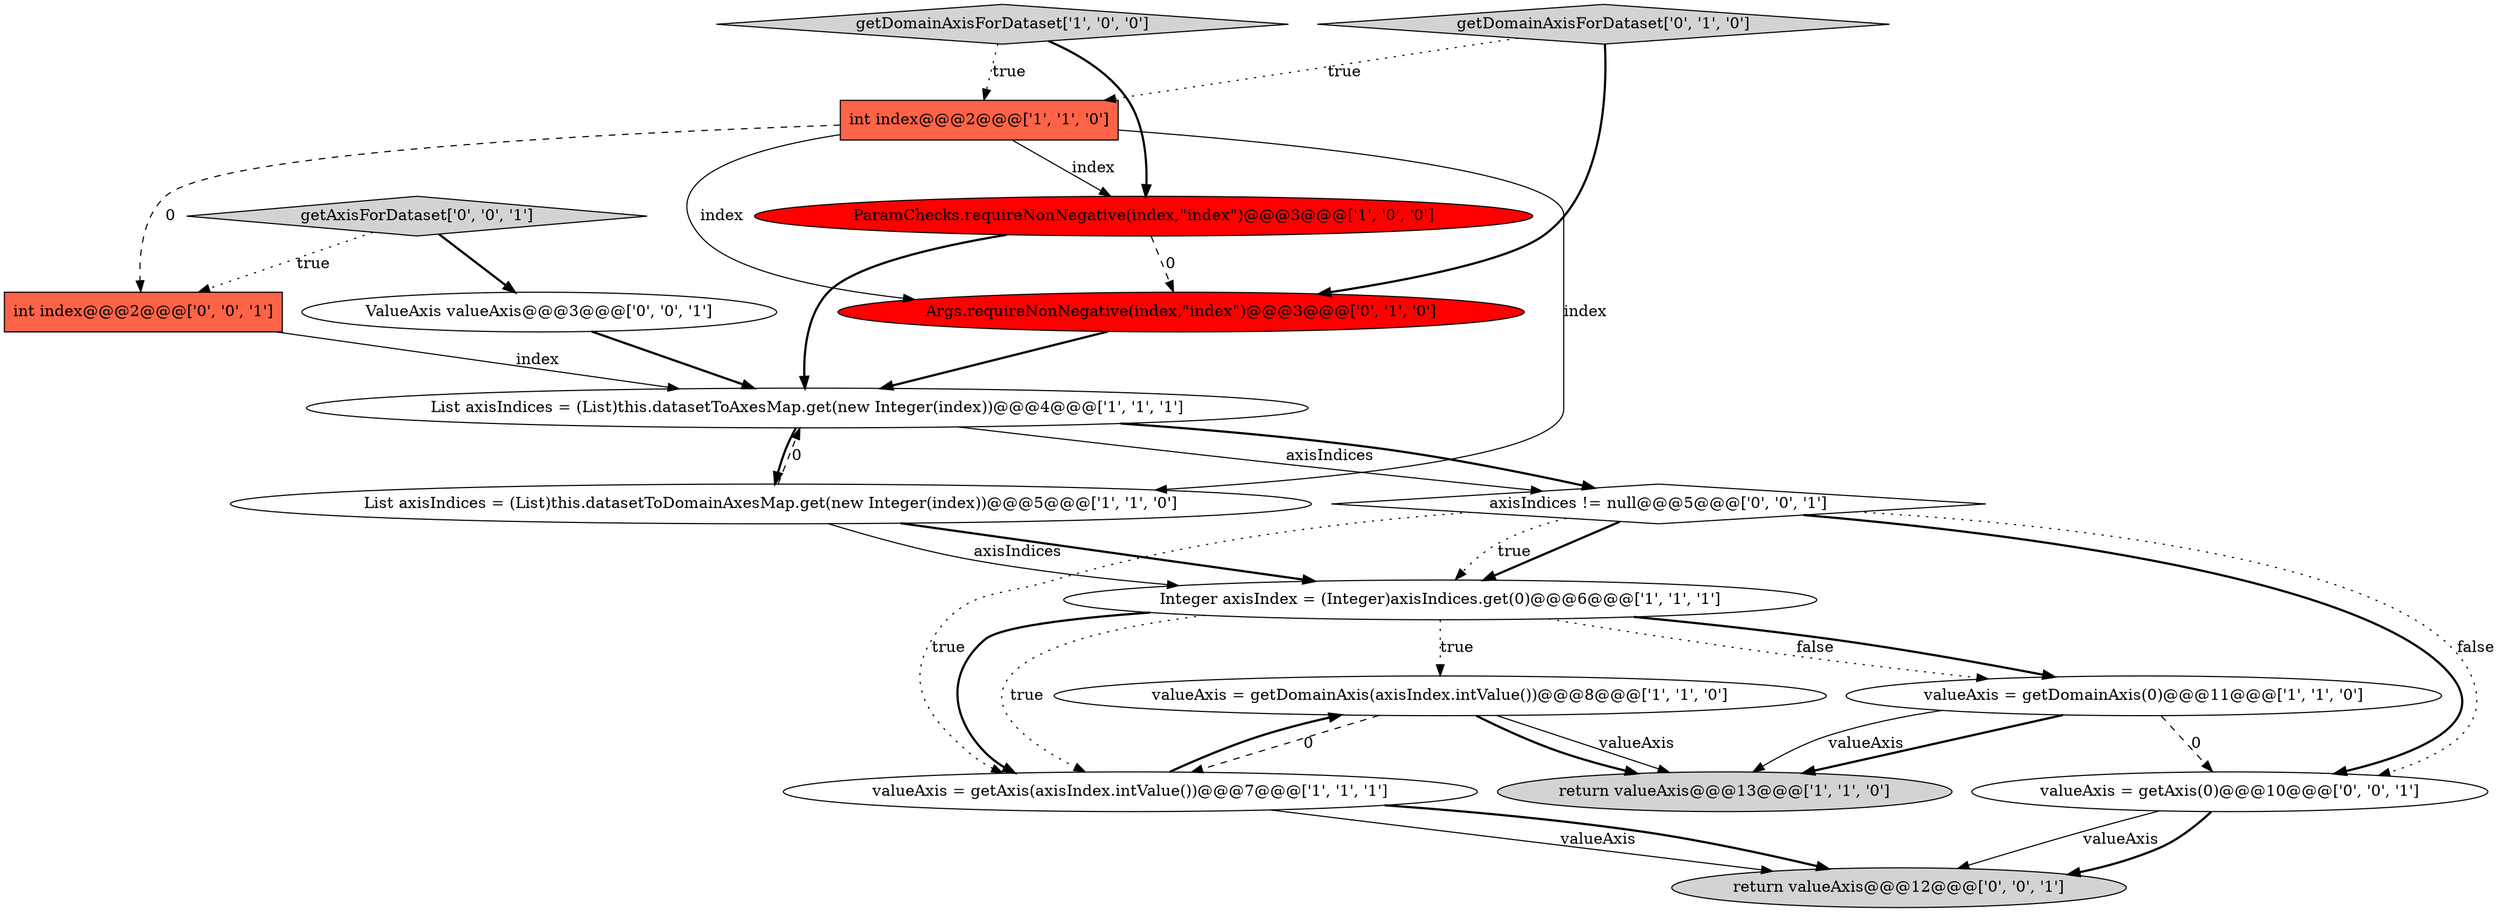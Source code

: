 digraph {
3 [style = filled, label = "getDomainAxisForDataset['1', '0', '0']", fillcolor = lightgray, shape = diamond image = "AAA0AAABBB1BBB"];
9 [style = filled, label = "List axisIndices = (List)this.datasetToAxesMap.get(new Integer(index))@@@4@@@['1', '1', '1']", fillcolor = white, shape = ellipse image = "AAA0AAABBB1BBB"];
16 [style = filled, label = "int index@@@2@@@['0', '0', '1']", fillcolor = tomato, shape = box image = "AAA0AAABBB3BBB"];
5 [style = filled, label = "ParamChecks.requireNonNegative(index,\"index\")@@@3@@@['1', '0', '0']", fillcolor = red, shape = ellipse image = "AAA1AAABBB1BBB"];
11 [style = filled, label = "Args.requireNonNegative(index,\"index\")@@@3@@@['0', '1', '0']", fillcolor = red, shape = ellipse image = "AAA1AAABBB2BBB"];
14 [style = filled, label = "getAxisForDataset['0', '0', '1']", fillcolor = lightgray, shape = diamond image = "AAA0AAABBB3BBB"];
7 [style = filled, label = "return valueAxis@@@13@@@['1', '1', '0']", fillcolor = lightgray, shape = ellipse image = "AAA0AAABBB1BBB"];
15 [style = filled, label = "axisIndices != null@@@5@@@['0', '0', '1']", fillcolor = white, shape = diamond image = "AAA0AAABBB3BBB"];
2 [style = filled, label = "valueAxis = getDomainAxis(0)@@@11@@@['1', '1', '0']", fillcolor = white, shape = ellipse image = "AAA0AAABBB1BBB"];
10 [style = filled, label = "getDomainAxisForDataset['0', '1', '0']", fillcolor = lightgray, shape = diamond image = "AAA0AAABBB2BBB"];
1 [style = filled, label = "Integer axisIndex = (Integer)axisIndices.get(0)@@@6@@@['1', '1', '1']", fillcolor = white, shape = ellipse image = "AAA0AAABBB1BBB"];
8 [style = filled, label = "int index@@@2@@@['1', '1', '0']", fillcolor = tomato, shape = box image = "AAA0AAABBB1BBB"];
0 [style = filled, label = "valueAxis = getDomainAxis(axisIndex.intValue())@@@8@@@['1', '1', '0']", fillcolor = white, shape = ellipse image = "AAA0AAABBB1BBB"];
6 [style = filled, label = "valueAxis = getAxis(axisIndex.intValue())@@@7@@@['1', '1', '1']", fillcolor = white, shape = ellipse image = "AAA0AAABBB1BBB"];
12 [style = filled, label = "ValueAxis valueAxis@@@3@@@['0', '0', '1']", fillcolor = white, shape = ellipse image = "AAA0AAABBB3BBB"];
17 [style = filled, label = "valueAxis = getAxis(0)@@@10@@@['0', '0', '1']", fillcolor = white, shape = ellipse image = "AAA0AAABBB3BBB"];
4 [style = filled, label = "List axisIndices = (List)this.datasetToDomainAxesMap.get(new Integer(index))@@@5@@@['1', '1', '0']", fillcolor = white, shape = ellipse image = "AAA0AAABBB1BBB"];
13 [style = filled, label = "return valueAxis@@@12@@@['0', '0', '1']", fillcolor = lightgray, shape = ellipse image = "AAA0AAABBB3BBB"];
10->8 [style = dotted, label="true"];
8->16 [style = dashed, label="0"];
5->9 [style = bold, label=""];
6->13 [style = solid, label="valueAxis"];
9->4 [style = bold, label=""];
0->6 [style = dashed, label="0"];
8->11 [style = solid, label="index"];
6->0 [style = bold, label=""];
17->13 [style = solid, label="valueAxis"];
11->9 [style = bold, label=""];
12->9 [style = bold, label=""];
2->17 [style = dashed, label="0"];
0->7 [style = solid, label="valueAxis"];
1->2 [style = dotted, label="false"];
0->7 [style = bold, label=""];
14->16 [style = dotted, label="true"];
8->5 [style = solid, label="index"];
8->4 [style = solid, label="index"];
4->9 [style = dashed, label="0"];
15->17 [style = bold, label=""];
3->5 [style = bold, label=""];
15->17 [style = dotted, label="false"];
1->6 [style = bold, label=""];
16->9 [style = solid, label="index"];
5->11 [style = dashed, label="0"];
9->15 [style = solid, label="axisIndices"];
15->1 [style = bold, label=""];
9->15 [style = bold, label=""];
15->1 [style = dotted, label="true"];
15->6 [style = dotted, label="true"];
6->13 [style = bold, label=""];
14->12 [style = bold, label=""];
1->6 [style = dotted, label="true"];
4->1 [style = bold, label=""];
1->2 [style = bold, label=""];
4->1 [style = solid, label="axisIndices"];
17->13 [style = bold, label=""];
2->7 [style = bold, label=""];
1->0 [style = dotted, label="true"];
3->8 [style = dotted, label="true"];
2->7 [style = solid, label="valueAxis"];
10->11 [style = bold, label=""];
}
